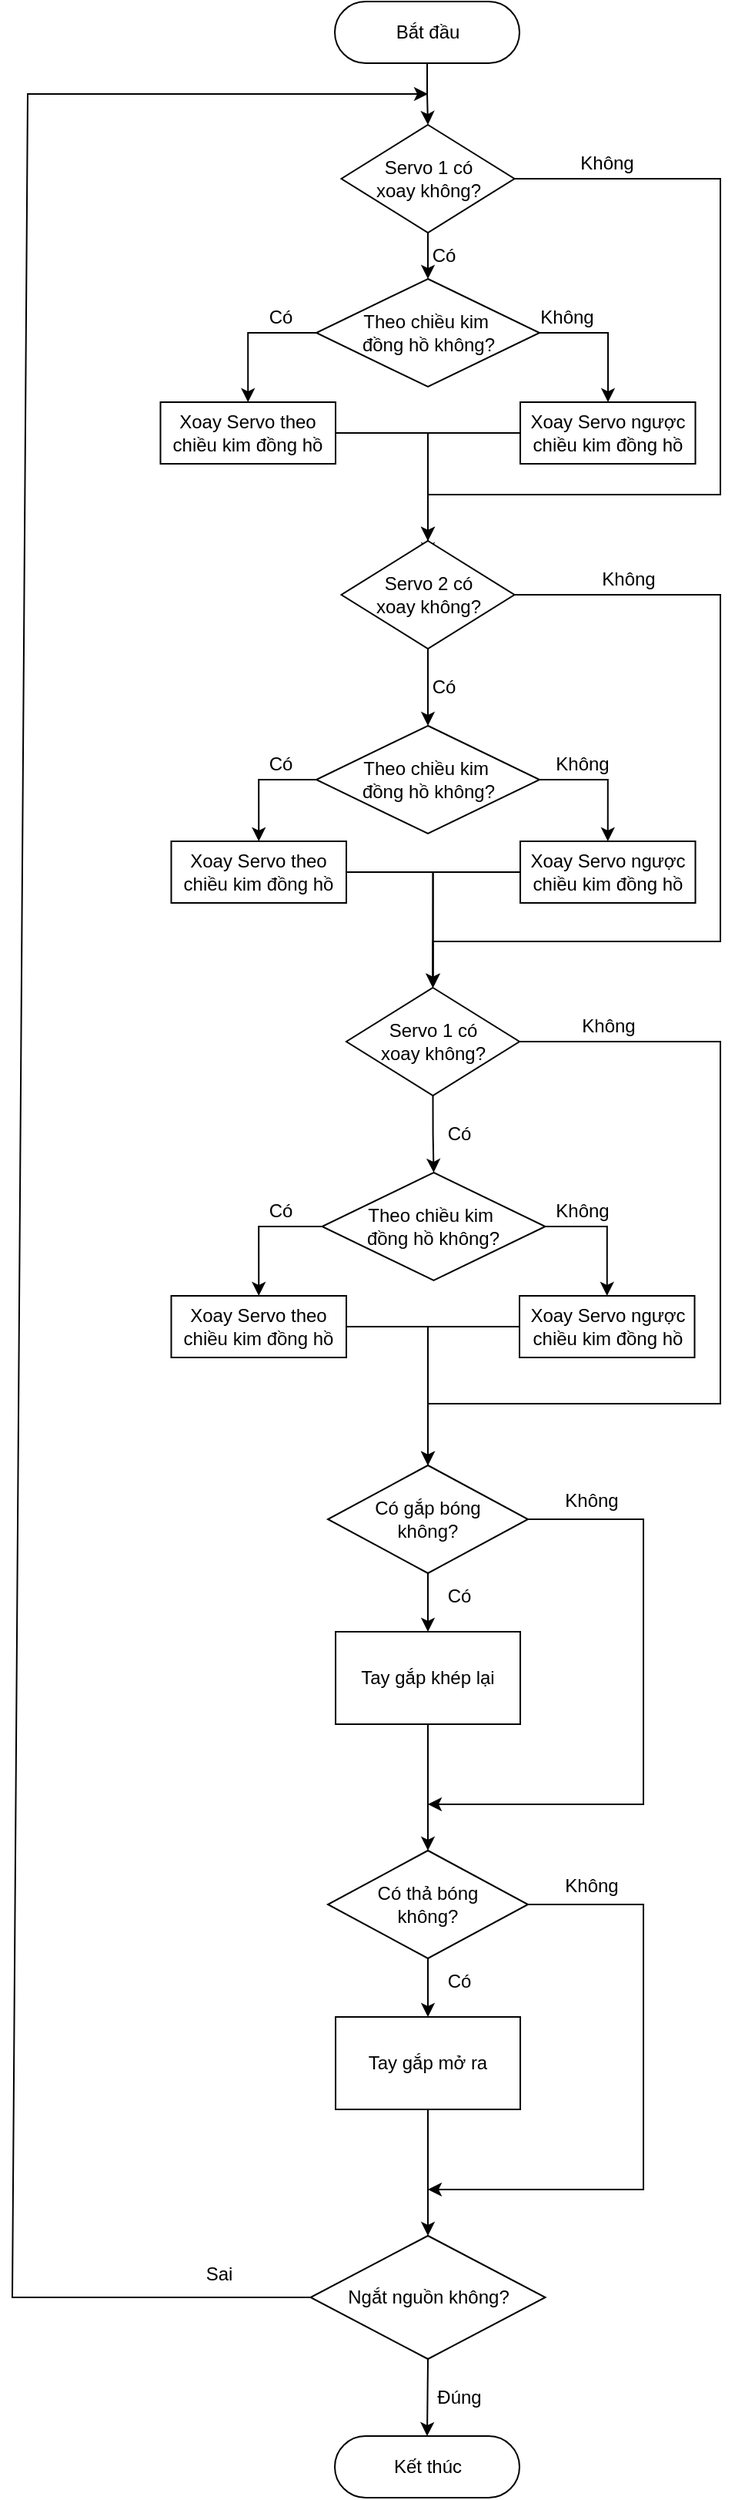 <mxfile version="24.7.4">
  <diagram name="Page-1" id="16m1Tkc_4PqnQjn7PURB">
    <mxGraphModel dx="1089" dy="507" grid="1" gridSize="10" guides="1" tooltips="1" connect="1" arrows="1" fold="1" page="1" pageScale="1" pageWidth="827" pageHeight="1169" math="0" shadow="0">
      <root>
        <mxCell id="0" />
        <mxCell id="1" parent="0" />
        <mxCell id="2b9hVAnZYSUjPu87Jhxw-5" style="edgeStyle=orthogonalEdgeStyle;rounded=0;orthogonalLoop=1;jettySize=auto;html=1;entryX=0.5;entryY=0;entryDx=0;entryDy=0;" edge="1" parent="1" source="oF-FngDy0VFJLW9azzC3-1" target="2b9hVAnZYSUjPu87Jhxw-10">
          <mxGeometry relative="1" as="geometry">
            <mxPoint x="410" y="130" as="targetPoint" />
          </mxGeometry>
        </mxCell>
        <mxCell id="oF-FngDy0VFJLW9azzC3-1" value="Bắt đầu" style="rounded=1;whiteSpace=wrap;html=1;fontSize=12;glass=0;strokeWidth=1;shadow=0;arcSize=50;" parent="1" vertex="1">
          <mxGeometry x="349.5" width="120" height="40" as="geometry" />
        </mxCell>
        <mxCell id="oF-FngDy0VFJLW9azzC3-3" value="Kết thúc" style="rounded=1;whiteSpace=wrap;html=1;fontSize=12;glass=0;strokeWidth=1;shadow=0;arcSize=50;" parent="1" vertex="1">
          <mxGeometry x="349.5" y="1580" width="120" height="40" as="geometry" />
        </mxCell>
        <mxCell id="oF-FngDy0VFJLW9azzC3-30" value="Ngắt nguồn không?" style="rhombus;whiteSpace=wrap;html=1;" parent="1" vertex="1">
          <mxGeometry x="333.76" y="1450" width="152.5" height="80" as="geometry" />
        </mxCell>
        <mxCell id="oF-FngDy0VFJLW9azzC3-31" value="" style="endArrow=classic;html=1;rounded=0;exitX=0.5;exitY=1;exitDx=0;exitDy=0;entryX=0.5;entryY=0;entryDx=0;entryDy=0;" parent="1" source="oF-FngDy0VFJLW9azzC3-30" target="oF-FngDy0VFJLW9azzC3-3" edge="1">
          <mxGeometry width="50" height="50" relative="1" as="geometry">
            <mxPoint x="480" y="850" as="sourcePoint" />
            <mxPoint x="410" y="868" as="targetPoint" />
          </mxGeometry>
        </mxCell>
        <mxCell id="oF-FngDy0VFJLW9azzC3-32" value="Đúng" style="text;html=1;align=center;verticalAlign=middle;resizable=0;points=[];autosize=1;strokeColor=none;fillColor=none;" parent="1" vertex="1">
          <mxGeometry x="405" y="1540" width="50" height="30" as="geometry" />
        </mxCell>
        <mxCell id="oF-FngDy0VFJLW9azzC3-33" value="" style="endArrow=classic;html=1;rounded=0;exitX=0;exitY=0.5;exitDx=0;exitDy=0;" parent="1" source="oF-FngDy0VFJLW9azzC3-30" edge="1">
          <mxGeometry width="50" height="50" relative="1" as="geometry">
            <mxPoint x="333.75" y="730" as="sourcePoint" />
            <mxPoint x="410" y="60" as="targetPoint" />
            <Array as="points">
              <mxPoint x="140" y="1490" />
              <mxPoint x="150" y="60" />
            </Array>
          </mxGeometry>
        </mxCell>
        <mxCell id="oF-FngDy0VFJLW9azzC3-34" value="Sai" style="text;html=1;align=center;verticalAlign=middle;resizable=0;points=[];autosize=1;strokeColor=none;fillColor=none;" parent="1" vertex="1">
          <mxGeometry x="253.75" y="1460" width="40" height="30" as="geometry" />
        </mxCell>
        <mxCell id="2b9hVAnZYSUjPu87Jhxw-8" style="edgeStyle=orthogonalEdgeStyle;rounded=0;orthogonalLoop=1;jettySize=auto;html=1;entryX=0.5;entryY=0;entryDx=0;entryDy=0;exitX=0.5;exitY=1;exitDx=0;exitDy=0;" edge="1" parent="1" source="2b9hVAnZYSUjPu87Jhxw-10" target="2b9hVAnZYSUjPu87Jhxw-11">
          <mxGeometry relative="1" as="geometry">
            <mxPoint x="410" y="240" as="targetPoint" />
            <mxPoint x="410" y="160" as="sourcePoint" />
          </mxGeometry>
        </mxCell>
        <mxCell id="2b9hVAnZYSUjPu87Jhxw-18" style="edgeStyle=orthogonalEdgeStyle;rounded=0;orthogonalLoop=1;jettySize=auto;html=1;exitX=1;exitY=0.5;exitDx=0;exitDy=0;" edge="1" parent="1" source="2b9hVAnZYSUjPu87Jhxw-10">
          <mxGeometry relative="1" as="geometry">
            <mxPoint x="410" y="360" as="targetPoint" />
            <Array as="points">
              <mxPoint x="600" y="115" />
              <mxPoint x="600" y="320" />
              <mxPoint x="410" y="320" />
            </Array>
          </mxGeometry>
        </mxCell>
        <mxCell id="2b9hVAnZYSUjPu87Jhxw-10" value="&lt;div&gt;&lt;span style=&quot;background-color: initial;&quot;&gt;Servo 1 có&lt;/span&gt;&lt;/div&gt;&lt;div&gt;&lt;span style=&quot;background-color: initial;&quot;&gt;xoay không?&lt;/span&gt;&lt;br&gt;&lt;/div&gt;" style="rhombus;whiteSpace=wrap;html=1;" vertex="1" parent="1">
          <mxGeometry x="353.76" y="80" width="112.5" height="70" as="geometry" />
        </mxCell>
        <mxCell id="2b9hVAnZYSUjPu87Jhxw-13" style="edgeStyle=orthogonalEdgeStyle;rounded=0;orthogonalLoop=1;jettySize=auto;html=1;entryX=0.5;entryY=0;entryDx=0;entryDy=0;exitX=0;exitY=0.5;exitDx=0;exitDy=0;" edge="1" parent="1" source="2b9hVAnZYSUjPu87Jhxw-11" target="2b9hVAnZYSUjPu87Jhxw-15">
          <mxGeometry relative="1" as="geometry">
            <mxPoint x="410" y="340" as="targetPoint" />
          </mxGeometry>
        </mxCell>
        <mxCell id="2b9hVAnZYSUjPu87Jhxw-16" style="edgeStyle=orthogonalEdgeStyle;rounded=0;orthogonalLoop=1;jettySize=auto;html=1;entryX=0.5;entryY=0;entryDx=0;entryDy=0;exitX=1;exitY=0.5;exitDx=0;exitDy=0;" edge="1" parent="1" source="2b9hVAnZYSUjPu87Jhxw-11" target="2b9hVAnZYSUjPu87Jhxw-21">
          <mxGeometry relative="1" as="geometry">
            <mxPoint x="570" y="255" as="targetPoint" />
            <Array as="points">
              <mxPoint x="527" y="215" />
              <mxPoint x="527" y="260" />
            </Array>
          </mxGeometry>
        </mxCell>
        <mxCell id="2b9hVAnZYSUjPu87Jhxw-11" value="&lt;div&gt;&lt;span style=&quot;background-color: initial;&quot;&gt;Theo chiều kim&amp;nbsp;&lt;/span&gt;&lt;br&gt;&lt;/div&gt;&lt;div&gt;đồng hồ không?&lt;/div&gt;" style="rhombus;whiteSpace=wrap;html=1;align=center;" vertex="1" parent="1">
          <mxGeometry x="337.5" y="180" width="145" height="70" as="geometry" />
        </mxCell>
        <mxCell id="2b9hVAnZYSUjPu87Jhxw-12" value="Có" style="text;html=1;align=center;verticalAlign=middle;resizable=0;points=[];autosize=1;strokeColor=none;fillColor=none;" vertex="1" parent="1">
          <mxGeometry x="400" y="150" width="40" height="30" as="geometry" />
        </mxCell>
        <mxCell id="2b9hVAnZYSUjPu87Jhxw-14" value="Có" style="text;html=1;align=center;verticalAlign=middle;resizable=0;points=[];autosize=1;strokeColor=none;fillColor=none;" vertex="1" parent="1">
          <mxGeometry x="293.75" y="190" width="40" height="30" as="geometry" />
        </mxCell>
        <mxCell id="2b9hVAnZYSUjPu87Jhxw-20" style="edgeStyle=orthogonalEdgeStyle;rounded=0;orthogonalLoop=1;jettySize=auto;html=1;entryX=0.5;entryY=0;entryDx=0;entryDy=0;" edge="1" parent="1" source="2b9hVAnZYSUjPu87Jhxw-15" target="2b9hVAnZYSUjPu87Jhxw-26">
          <mxGeometry relative="1" as="geometry">
            <mxPoint x="350" y="380" as="targetPoint" />
            <Array as="points">
              <mxPoint x="410" y="280" />
            </Array>
          </mxGeometry>
        </mxCell>
        <mxCell id="2b9hVAnZYSUjPu87Jhxw-15" value="Xoay Servo theo chiều kim đồng hồ" style="whiteSpace=wrap;html=1;" vertex="1" parent="1">
          <mxGeometry x="236.25" y="260" width="113.75" height="40" as="geometry" />
        </mxCell>
        <mxCell id="2b9hVAnZYSUjPu87Jhxw-17" value="Không" style="text;html=1;align=center;verticalAlign=middle;resizable=0;points=[];autosize=1;strokeColor=none;fillColor=none;" vertex="1" parent="1">
          <mxGeometry x="470" y="190" width="60" height="30" as="geometry" />
        </mxCell>
        <mxCell id="2b9hVAnZYSUjPu87Jhxw-19" value="Không" style="text;html=1;align=center;verticalAlign=middle;resizable=0;points=[];autosize=1;strokeColor=none;fillColor=none;" vertex="1" parent="1">
          <mxGeometry x="496.37" y="90" width="60" height="30" as="geometry" />
        </mxCell>
        <mxCell id="2b9hVAnZYSUjPu87Jhxw-22" style="edgeStyle=orthogonalEdgeStyle;rounded=0;orthogonalLoop=1;jettySize=auto;html=1;entryX=0.5;entryY=0;entryDx=0;entryDy=0;" edge="1" parent="1" source="2b9hVAnZYSUjPu87Jhxw-21" target="2b9hVAnZYSUjPu87Jhxw-26">
          <mxGeometry relative="1" as="geometry">
            <mxPoint x="310" y="390" as="targetPoint" />
          </mxGeometry>
        </mxCell>
        <mxCell id="2b9hVAnZYSUjPu87Jhxw-21" value="Xoay Servo ngược chiều kim đồng hồ" style="whiteSpace=wrap;html=1;" vertex="1" parent="1">
          <mxGeometry x="470.01" y="260" width="113.75" height="40" as="geometry" />
        </mxCell>
        <mxCell id="2b9hVAnZYSUjPu87Jhxw-24" style="edgeStyle=orthogonalEdgeStyle;rounded=0;orthogonalLoop=1;jettySize=auto;html=1;entryX=0.5;entryY=0;entryDx=0;entryDy=0;exitX=0.5;exitY=1;exitDx=0;exitDy=0;" edge="1" parent="1" target="2b9hVAnZYSUjPu87Jhxw-29" source="2b9hVAnZYSUjPu87Jhxw-26">
          <mxGeometry relative="1" as="geometry">
            <mxPoint x="410" y="600" as="targetPoint" />
            <mxPoint x="410" y="520" as="sourcePoint" />
          </mxGeometry>
        </mxCell>
        <mxCell id="2b9hVAnZYSUjPu87Jhxw-25" style="edgeStyle=orthogonalEdgeStyle;rounded=0;orthogonalLoop=1;jettySize=auto;html=1;exitX=1;exitY=0.5;exitDx=0;exitDy=0;entryX=0.5;entryY=0;entryDx=0;entryDy=0;" edge="1" parent="1" source="2b9hVAnZYSUjPu87Jhxw-26" target="2b9hVAnZYSUjPu87Jhxw-40">
          <mxGeometry relative="1" as="geometry">
            <mxPoint x="410" y="650" as="targetPoint" />
            <Array as="points">
              <mxPoint x="600" y="385" />
              <mxPoint x="600" y="610" />
              <mxPoint x="413" y="610" />
            </Array>
          </mxGeometry>
        </mxCell>
        <mxCell id="2b9hVAnZYSUjPu87Jhxw-26" value="&lt;div&gt;&lt;span style=&quot;background-color: initial;&quot;&gt;Servo 2 có&lt;/span&gt;&lt;/div&gt;&lt;div&gt;&lt;span style=&quot;background-color: initial;&quot;&gt;xoay không?&lt;/span&gt;&lt;br&gt;&lt;/div&gt;" style="rhombus;whiteSpace=wrap;html=1;" vertex="1" parent="1">
          <mxGeometry x="353.75" y="350" width="112.5" height="70" as="geometry" />
        </mxCell>
        <mxCell id="2b9hVAnZYSUjPu87Jhxw-27" style="edgeStyle=orthogonalEdgeStyle;rounded=0;orthogonalLoop=1;jettySize=auto;html=1;entryX=0.5;entryY=0;entryDx=0;entryDy=0;exitX=0;exitY=0.5;exitDx=0;exitDy=0;" edge="1" parent="1" source="2b9hVAnZYSUjPu87Jhxw-29" target="2b9hVAnZYSUjPu87Jhxw-33">
          <mxGeometry relative="1" as="geometry">
            <mxPoint x="410" y="700" as="targetPoint" />
          </mxGeometry>
        </mxCell>
        <mxCell id="2b9hVAnZYSUjPu87Jhxw-28" style="edgeStyle=orthogonalEdgeStyle;rounded=0;orthogonalLoop=1;jettySize=auto;html=1;entryX=0.5;entryY=0;entryDx=0;entryDy=0;exitX=1;exitY=0.5;exitDx=0;exitDy=0;" edge="1" parent="1" source="2b9hVAnZYSUjPu87Jhxw-29" target="2b9hVAnZYSUjPu87Jhxw-37">
          <mxGeometry relative="1" as="geometry">
            <mxPoint x="570" y="615" as="targetPoint" />
            <Array as="points">
              <mxPoint x="527" y="505" />
            </Array>
          </mxGeometry>
        </mxCell>
        <mxCell id="2b9hVAnZYSUjPu87Jhxw-29" value="&lt;div&gt;&lt;span style=&quot;background-color: initial;&quot;&gt;Theo chiều kim&amp;nbsp;&lt;/span&gt;&lt;br&gt;&lt;/div&gt;&lt;div&gt;đồng hồ không?&lt;/div&gt;" style="rhombus;whiteSpace=wrap;html=1;align=center;" vertex="1" parent="1">
          <mxGeometry x="337.5" y="470" width="145" height="70" as="geometry" />
        </mxCell>
        <mxCell id="2b9hVAnZYSUjPu87Jhxw-30" value="Có" style="text;html=1;align=center;verticalAlign=middle;resizable=0;points=[];autosize=1;strokeColor=none;fillColor=none;" vertex="1" parent="1">
          <mxGeometry x="400" y="430" width="40" height="30" as="geometry" />
        </mxCell>
        <mxCell id="2b9hVAnZYSUjPu87Jhxw-31" value="Có" style="text;html=1;align=center;verticalAlign=middle;resizable=0;points=[];autosize=1;strokeColor=none;fillColor=none;" vertex="1" parent="1">
          <mxGeometry x="293.75" y="480" width="40" height="30" as="geometry" />
        </mxCell>
        <mxCell id="2b9hVAnZYSUjPu87Jhxw-32" style="edgeStyle=orthogonalEdgeStyle;rounded=0;orthogonalLoop=1;jettySize=auto;html=1;entryX=0.5;entryY=0;entryDx=0;entryDy=0;" edge="1" parent="1" source="2b9hVAnZYSUjPu87Jhxw-33" target="2b9hVAnZYSUjPu87Jhxw-40">
          <mxGeometry relative="1" as="geometry">
            <mxPoint x="409.375" y="820" as="targetPoint" />
            <Array as="points">
              <mxPoint x="413" y="565" />
            </Array>
          </mxGeometry>
        </mxCell>
        <mxCell id="2b9hVAnZYSUjPu87Jhxw-33" value="Xoay Servo theo chiều kim đồng hồ" style="whiteSpace=wrap;html=1;" vertex="1" parent="1">
          <mxGeometry x="243.25" y="545" width="113.75" height="40" as="geometry" />
        </mxCell>
        <mxCell id="2b9hVAnZYSUjPu87Jhxw-34" value="Không" style="text;html=1;align=center;verticalAlign=middle;resizable=0;points=[];autosize=1;strokeColor=none;fillColor=none;" vertex="1" parent="1">
          <mxGeometry x="480" y="480" width="60" height="30" as="geometry" />
        </mxCell>
        <mxCell id="2b9hVAnZYSUjPu87Jhxw-35" value="Không" style="text;html=1;align=center;verticalAlign=middle;resizable=0;points=[];autosize=1;strokeColor=none;fillColor=none;" vertex="1" parent="1">
          <mxGeometry x="510" y="360" width="60" height="30" as="geometry" />
        </mxCell>
        <mxCell id="2b9hVAnZYSUjPu87Jhxw-36" style="edgeStyle=orthogonalEdgeStyle;rounded=0;orthogonalLoop=1;jettySize=auto;html=1;entryX=0.5;entryY=0;entryDx=0;entryDy=0;" edge="1" parent="1" source="2b9hVAnZYSUjPu87Jhxw-37" target="2b9hVAnZYSUjPu87Jhxw-40">
          <mxGeometry relative="1" as="geometry">
            <mxPoint x="410" y="820" as="targetPoint" />
          </mxGeometry>
        </mxCell>
        <mxCell id="2b9hVAnZYSUjPu87Jhxw-37" value="Xoay Servo ngược chiều kim đồng hồ" style="whiteSpace=wrap;html=1;" vertex="1" parent="1">
          <mxGeometry x="470.01" y="545" width="113.75" height="40" as="geometry" />
        </mxCell>
        <mxCell id="2b9hVAnZYSUjPu87Jhxw-38" style="edgeStyle=orthogonalEdgeStyle;rounded=0;orthogonalLoop=1;jettySize=auto;html=1;entryX=0.5;entryY=0;entryDx=0;entryDy=0;exitX=0.5;exitY=1;exitDx=0;exitDy=0;" edge="1" parent="1" target="2b9hVAnZYSUjPu87Jhxw-43" source="2b9hVAnZYSUjPu87Jhxw-40">
          <mxGeometry relative="1" as="geometry">
            <mxPoint x="410" y="960" as="targetPoint" />
            <mxPoint x="410" y="880" as="sourcePoint" />
          </mxGeometry>
        </mxCell>
        <mxCell id="2b9hVAnZYSUjPu87Jhxw-39" style="edgeStyle=orthogonalEdgeStyle;rounded=0;orthogonalLoop=1;jettySize=auto;html=1;exitX=1;exitY=0.5;exitDx=0;exitDy=0;entryX=0.5;entryY=0;entryDx=0;entryDy=0;" edge="1" parent="1" source="2b9hVAnZYSUjPu87Jhxw-40" target="2b9hVAnZYSUjPu87Jhxw-53">
          <mxGeometry relative="1" as="geometry">
            <mxPoint x="410" y="1140" as="targetPoint" />
            <Array as="points">
              <mxPoint x="600" y="675" />
              <mxPoint x="600" y="910" />
              <mxPoint x="410" y="910" />
              <mxPoint x="410" y="960" />
            </Array>
          </mxGeometry>
        </mxCell>
        <mxCell id="2b9hVAnZYSUjPu87Jhxw-40" value="&lt;div&gt;&lt;span style=&quot;background-color: initial;&quot;&gt;Servo 1 có&lt;/span&gt;&lt;/div&gt;&lt;div&gt;&lt;span style=&quot;background-color: initial;&quot;&gt;xoay không?&lt;/span&gt;&lt;br&gt;&lt;/div&gt;" style="rhombus;whiteSpace=wrap;html=1;" vertex="1" parent="1">
          <mxGeometry x="357" y="640" width="112.5" height="70" as="geometry" />
        </mxCell>
        <mxCell id="2b9hVAnZYSUjPu87Jhxw-41" style="edgeStyle=orthogonalEdgeStyle;rounded=0;orthogonalLoop=1;jettySize=auto;html=1;entryX=0.5;entryY=0;entryDx=0;entryDy=0;exitX=0;exitY=0.5;exitDx=0;exitDy=0;" edge="1" parent="1" source="2b9hVAnZYSUjPu87Jhxw-43" target="2b9hVAnZYSUjPu87Jhxw-47">
          <mxGeometry relative="1" as="geometry">
            <mxPoint x="410" y="1060" as="targetPoint" />
          </mxGeometry>
        </mxCell>
        <mxCell id="2b9hVAnZYSUjPu87Jhxw-42" style="edgeStyle=orthogonalEdgeStyle;rounded=0;orthogonalLoop=1;jettySize=auto;html=1;entryX=0.5;entryY=0;entryDx=0;entryDy=0;exitX=1;exitY=0.5;exitDx=0;exitDy=0;" edge="1" parent="1" source="2b9hVAnZYSUjPu87Jhxw-43" target="2b9hVAnZYSUjPu87Jhxw-51">
          <mxGeometry relative="1" as="geometry">
            <mxPoint x="570" y="975" as="targetPoint" />
            <Array as="points">
              <mxPoint x="527" y="795" />
            </Array>
          </mxGeometry>
        </mxCell>
        <mxCell id="2b9hVAnZYSUjPu87Jhxw-43" value="&lt;div&gt;&lt;span style=&quot;background-color: initial;&quot;&gt;Theo chiều kim&amp;nbsp;&lt;/span&gt;&lt;br&gt;&lt;/div&gt;&lt;div&gt;đồng hồ không?&lt;/div&gt;" style="rhombus;whiteSpace=wrap;html=1;align=center;" vertex="1" parent="1">
          <mxGeometry x="341.25" y="760" width="145" height="70" as="geometry" />
        </mxCell>
        <mxCell id="2b9hVAnZYSUjPu87Jhxw-44" value="Có" style="text;html=1;align=center;verticalAlign=middle;resizable=0;points=[];autosize=1;strokeColor=none;fillColor=none;" vertex="1" parent="1">
          <mxGeometry x="410" y="720" width="40" height="30" as="geometry" />
        </mxCell>
        <mxCell id="2b9hVAnZYSUjPu87Jhxw-45" value="Có" style="text;html=1;align=center;verticalAlign=middle;resizable=0;points=[];autosize=1;strokeColor=none;fillColor=none;" vertex="1" parent="1">
          <mxGeometry x="293.75" y="770" width="40" height="30" as="geometry" />
        </mxCell>
        <mxCell id="2b9hVAnZYSUjPu87Jhxw-46" style="edgeStyle=orthogonalEdgeStyle;rounded=0;orthogonalLoop=1;jettySize=auto;html=1;entryX=0.5;entryY=0;entryDx=0;entryDy=0;" edge="1" parent="1" source="2b9hVAnZYSUjPu87Jhxw-47" target="2b9hVAnZYSUjPu87Jhxw-53">
          <mxGeometry relative="1" as="geometry">
            <mxPoint x="409.375" y="1180" as="targetPoint" />
            <Array as="points">
              <mxPoint x="410" y="860" />
            </Array>
          </mxGeometry>
        </mxCell>
        <mxCell id="2b9hVAnZYSUjPu87Jhxw-47" value="Xoay Servo theo chiều kim đồng hồ" style="whiteSpace=wrap;html=1;" vertex="1" parent="1">
          <mxGeometry x="243.25" y="840" width="113.75" height="40" as="geometry" />
        </mxCell>
        <mxCell id="2b9hVAnZYSUjPu87Jhxw-48" value="Không" style="text;html=1;align=center;verticalAlign=middle;resizable=0;points=[];autosize=1;strokeColor=none;fillColor=none;" vertex="1" parent="1">
          <mxGeometry x="480" y="770" width="60" height="30" as="geometry" />
        </mxCell>
        <mxCell id="2b9hVAnZYSUjPu87Jhxw-49" value="Không" style="text;html=1;align=center;verticalAlign=middle;resizable=0;points=[];autosize=1;strokeColor=none;fillColor=none;" vertex="1" parent="1">
          <mxGeometry x="496.88" y="650" width="60" height="30" as="geometry" />
        </mxCell>
        <mxCell id="2b9hVAnZYSUjPu87Jhxw-50" style="edgeStyle=orthogonalEdgeStyle;rounded=0;orthogonalLoop=1;jettySize=auto;html=1;entryX=0.5;entryY=0;entryDx=0;entryDy=0;" edge="1" parent="1" source="2b9hVAnZYSUjPu87Jhxw-51" target="2b9hVAnZYSUjPu87Jhxw-53">
          <mxGeometry relative="1" as="geometry">
            <mxPoint x="410" y="1180" as="targetPoint" />
            <Array as="points">
              <mxPoint x="410" y="860" />
            </Array>
          </mxGeometry>
        </mxCell>
        <mxCell id="2b9hVAnZYSUjPu87Jhxw-51" value="Xoay Servo ngược chiều kim đồng hồ" style="whiteSpace=wrap;html=1;" vertex="1" parent="1">
          <mxGeometry x="469.5" y="840" width="113.75" height="40" as="geometry" />
        </mxCell>
        <mxCell id="2b9hVAnZYSUjPu87Jhxw-54" style="edgeStyle=orthogonalEdgeStyle;rounded=0;orthogonalLoop=1;jettySize=auto;html=1;entryX=0.5;entryY=0;entryDx=0;entryDy=0;" edge="1" parent="1" source="2b9hVAnZYSUjPu87Jhxw-53" target="2b9hVAnZYSUjPu87Jhxw-57">
          <mxGeometry relative="1" as="geometry">
            <mxPoint x="410" y="1070" as="targetPoint" />
          </mxGeometry>
        </mxCell>
        <mxCell id="2b9hVAnZYSUjPu87Jhxw-56" style="edgeStyle=orthogonalEdgeStyle;rounded=0;orthogonalLoop=1;jettySize=auto;html=1;" edge="1" parent="1" source="2b9hVAnZYSUjPu87Jhxw-53">
          <mxGeometry relative="1" as="geometry">
            <mxPoint x="410" y="1170" as="targetPoint" />
            <Array as="points">
              <mxPoint x="550" y="985" />
            </Array>
          </mxGeometry>
        </mxCell>
        <mxCell id="2b9hVAnZYSUjPu87Jhxw-53" value="Có gắp bóng&lt;div&gt;không?&lt;/div&gt;" style="rhombus;whiteSpace=wrap;html=1;" vertex="1" parent="1">
          <mxGeometry x="345" y="950" width="130" height="70" as="geometry" />
        </mxCell>
        <mxCell id="2b9hVAnZYSUjPu87Jhxw-55" value="Có" style="text;html=1;align=center;verticalAlign=middle;resizable=0;points=[];autosize=1;strokeColor=none;fillColor=none;" vertex="1" parent="1">
          <mxGeometry x="410" y="1020" width="40" height="30" as="geometry" />
        </mxCell>
        <mxCell id="2b9hVAnZYSUjPu87Jhxw-60" style="edgeStyle=orthogonalEdgeStyle;rounded=0;orthogonalLoop=1;jettySize=auto;html=1;entryX=0.5;entryY=0;entryDx=0;entryDy=0;" edge="1" parent="1" source="2b9hVAnZYSUjPu87Jhxw-57" target="2b9hVAnZYSUjPu87Jhxw-63">
          <mxGeometry relative="1" as="geometry">
            <mxPoint x="410" y="1210" as="targetPoint" />
          </mxGeometry>
        </mxCell>
        <mxCell id="2b9hVAnZYSUjPu87Jhxw-57" value="Tay gắp khép lại" style="whiteSpace=wrap;html=1;" vertex="1" parent="1">
          <mxGeometry x="350.01" y="1058" width="120" height="60" as="geometry" />
        </mxCell>
        <mxCell id="2b9hVAnZYSUjPu87Jhxw-58" value="Không" style="text;html=1;align=center;verticalAlign=middle;resizable=0;points=[];autosize=1;strokeColor=none;fillColor=none;" vertex="1" parent="1">
          <mxGeometry x="486.25" y="958" width="60" height="30" as="geometry" />
        </mxCell>
        <mxCell id="2b9hVAnZYSUjPu87Jhxw-61" style="edgeStyle=orthogonalEdgeStyle;rounded=0;orthogonalLoop=1;jettySize=auto;html=1;entryX=0.5;entryY=0;entryDx=0;entryDy=0;" edge="1" parent="1" source="2b9hVAnZYSUjPu87Jhxw-63" target="2b9hVAnZYSUjPu87Jhxw-66">
          <mxGeometry relative="1" as="geometry">
            <mxPoint x="410" y="1320" as="targetPoint" />
          </mxGeometry>
        </mxCell>
        <mxCell id="2b9hVAnZYSUjPu87Jhxw-62" style="edgeStyle=orthogonalEdgeStyle;rounded=0;orthogonalLoop=1;jettySize=auto;html=1;" edge="1" parent="1" source="2b9hVAnZYSUjPu87Jhxw-63">
          <mxGeometry relative="1" as="geometry">
            <mxPoint x="410" y="1420" as="targetPoint" />
            <Array as="points">
              <mxPoint x="550" y="1235" />
            </Array>
          </mxGeometry>
        </mxCell>
        <mxCell id="2b9hVAnZYSUjPu87Jhxw-63" value="Có thả bóng&lt;div&gt;không?&lt;/div&gt;" style="rhombus;whiteSpace=wrap;html=1;" vertex="1" parent="1">
          <mxGeometry x="345" y="1200" width="130" height="70" as="geometry" />
        </mxCell>
        <mxCell id="2b9hVAnZYSUjPu87Jhxw-64" value="Có" style="text;html=1;align=center;verticalAlign=middle;resizable=0;points=[];autosize=1;strokeColor=none;fillColor=none;" vertex="1" parent="1">
          <mxGeometry x="410" y="1270" width="40" height="30" as="geometry" />
        </mxCell>
        <mxCell id="2b9hVAnZYSUjPu87Jhxw-65" style="edgeStyle=orthogonalEdgeStyle;rounded=0;orthogonalLoop=1;jettySize=auto;html=1;" edge="1" parent="1" source="2b9hVAnZYSUjPu87Jhxw-66">
          <mxGeometry relative="1" as="geometry">
            <mxPoint x="410.01" y="1450" as="targetPoint" />
          </mxGeometry>
        </mxCell>
        <mxCell id="2b9hVAnZYSUjPu87Jhxw-66" value="Tay gắp mở ra" style="whiteSpace=wrap;html=1;" vertex="1" parent="1">
          <mxGeometry x="350.01" y="1308" width="120" height="60" as="geometry" />
        </mxCell>
        <mxCell id="2b9hVAnZYSUjPu87Jhxw-67" value="Không" style="text;html=1;align=center;verticalAlign=middle;resizable=0;points=[];autosize=1;strokeColor=none;fillColor=none;" vertex="1" parent="1">
          <mxGeometry x="486.25" y="1208" width="60" height="30" as="geometry" />
        </mxCell>
      </root>
    </mxGraphModel>
  </diagram>
</mxfile>

